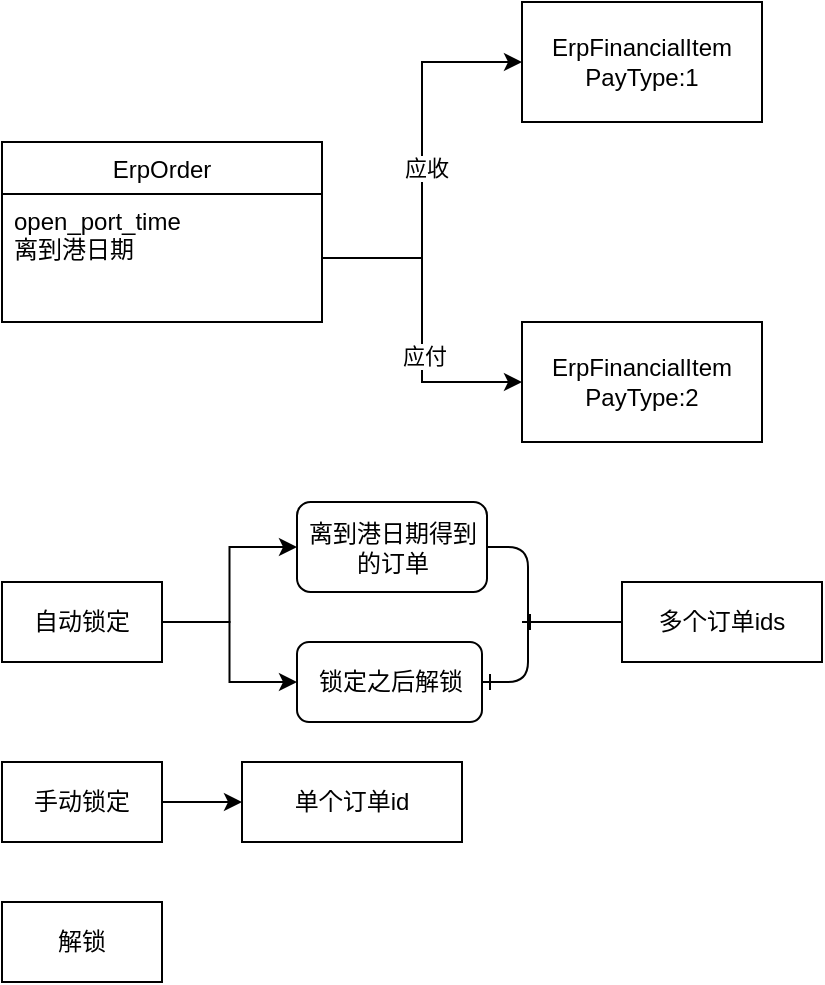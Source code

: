 <mxfile version="13.6.0" type="github">
  <diagram id="C5RBs43oDa-KdzZeNtuy" name="Page-1">
    <mxGraphModel dx="718" dy="471" grid="1" gridSize="10" guides="1" tooltips="1" connect="1" arrows="1" fold="1" page="1" pageScale="1" pageWidth="827" pageHeight="1169" math="0" shadow="0">
      <root>
        <mxCell id="WIyWlLk6GJQsqaUBKTNV-0" />
        <mxCell id="WIyWlLk6GJQsqaUBKTNV-1" parent="WIyWlLk6GJQsqaUBKTNV-0" />
        <mxCell id="zkfFHV4jXpPFQw0GAbJ--6" value="ErpOrder" style="swimlane;fontStyle=0;align=center;verticalAlign=top;childLayout=stackLayout;horizontal=1;startSize=26;horizontalStack=0;resizeParent=1;resizeLast=0;collapsible=1;marginBottom=0;rounded=0;shadow=0;strokeWidth=1;" parent="WIyWlLk6GJQsqaUBKTNV-1" vertex="1">
          <mxGeometry x="120" y="360" width="160" height="90" as="geometry">
            <mxRectangle x="120" y="360" width="160" height="26" as="alternateBounds" />
          </mxGeometry>
        </mxCell>
        <mxCell id="JmDaQrRB5udeSFVOYitA-1" value="ErpFinancialItem&lt;br&gt;PayType:1" style="rounded=0;whiteSpace=wrap;html=1;" parent="WIyWlLk6GJQsqaUBKTNV-1" vertex="1">
          <mxGeometry x="380" y="290" width="120" height="60" as="geometry" />
        </mxCell>
        <mxCell id="JmDaQrRB5udeSFVOYitA-2" value="ErpFinancialItem&lt;br&gt;PayType:2" style="rounded=0;whiteSpace=wrap;html=1;" parent="WIyWlLk6GJQsqaUBKTNV-1" vertex="1">
          <mxGeometry x="380" y="450" width="120" height="60" as="geometry" />
        </mxCell>
        <mxCell id="JmDaQrRB5udeSFVOYitA-3" style="edgeStyle=orthogonalEdgeStyle;rounded=0;orthogonalLoop=1;jettySize=auto;html=1;exitX=1;exitY=0.5;exitDx=0;exitDy=0;entryX=0;entryY=0.5;entryDx=0;entryDy=0;" parent="WIyWlLk6GJQsqaUBKTNV-1" source="zkfFHV4jXpPFQw0GAbJ--7" target="JmDaQrRB5udeSFVOYitA-1" edge="1">
          <mxGeometry relative="1" as="geometry" />
        </mxCell>
        <mxCell id="JmDaQrRB5udeSFVOYitA-5" value="应收" style="edgeLabel;html=1;align=center;verticalAlign=middle;resizable=0;points=[];" parent="JmDaQrRB5udeSFVOYitA-3" vertex="1" connectable="0">
          <mxGeometry x="-0.037" y="-2" relative="1" as="geometry">
            <mxPoint as="offset" />
          </mxGeometry>
        </mxCell>
        <mxCell id="JmDaQrRB5udeSFVOYitA-4" style="edgeStyle=orthogonalEdgeStyle;rounded=0;orthogonalLoop=1;jettySize=auto;html=1;exitX=1;exitY=0.5;exitDx=0;exitDy=0;entryX=0;entryY=0.5;entryDx=0;entryDy=0;" parent="WIyWlLk6GJQsqaUBKTNV-1" source="zkfFHV4jXpPFQw0GAbJ--7" target="JmDaQrRB5udeSFVOYitA-2" edge="1">
          <mxGeometry relative="1" as="geometry" />
        </mxCell>
        <mxCell id="JmDaQrRB5udeSFVOYitA-6" value="应付" style="edgeLabel;html=1;align=center;verticalAlign=middle;resizable=0;points=[];" parent="JmDaQrRB5udeSFVOYitA-4" vertex="1" connectable="0">
          <mxGeometry x="0.225" y="1" relative="1" as="geometry">
            <mxPoint as="offset" />
          </mxGeometry>
        </mxCell>
        <mxCell id="zkfFHV4jXpPFQw0GAbJ--7" value="open_port_time&#xa;离到港日期" style="text;align=left;verticalAlign=top;spacingLeft=4;spacingRight=4;overflow=hidden;rotatable=0;points=[[0,0.5],[1,0.5]];portConstraint=eastwest;" parent="WIyWlLk6GJQsqaUBKTNV-1" vertex="1">
          <mxGeometry x="120" y="386" width="160" height="64" as="geometry" />
        </mxCell>
        <mxCell id="JmDaQrRB5udeSFVOYitA-15" value="" style="edgeStyle=orthogonalEdgeStyle;rounded=0;orthogonalLoop=1;jettySize=auto;html=1;" parent="WIyWlLk6GJQsqaUBKTNV-1" source="JmDaQrRB5udeSFVOYitA-7" target="JmDaQrRB5udeSFVOYitA-14" edge="1">
          <mxGeometry relative="1" as="geometry" />
        </mxCell>
        <mxCell id="JmDaQrRB5udeSFVOYitA-16" style="edgeStyle=orthogonalEdgeStyle;rounded=0;orthogonalLoop=1;jettySize=auto;html=1;exitX=1;exitY=0.5;exitDx=0;exitDy=0;entryX=0;entryY=0.5;entryDx=0;entryDy=0;" parent="WIyWlLk6GJQsqaUBKTNV-1" source="JmDaQrRB5udeSFVOYitA-7" target="JmDaQrRB5udeSFVOYitA-13" edge="1">
          <mxGeometry relative="1" as="geometry" />
        </mxCell>
        <mxCell id="JmDaQrRB5udeSFVOYitA-7" value="自动锁定" style="rounded=0;whiteSpace=wrap;html=1;" parent="WIyWlLk6GJQsqaUBKTNV-1" vertex="1">
          <mxGeometry x="120" y="580" width="80" height="40" as="geometry" />
        </mxCell>
        <mxCell id="JmDaQrRB5udeSFVOYitA-12" style="edgeStyle=orthogonalEdgeStyle;rounded=0;orthogonalLoop=1;jettySize=auto;html=1;exitX=1;exitY=0.5;exitDx=0;exitDy=0;entryX=0;entryY=0.5;entryDx=0;entryDy=0;" parent="WIyWlLk6GJQsqaUBKTNV-1" source="JmDaQrRB5udeSFVOYitA-8" target="JmDaQrRB5udeSFVOYitA-9" edge="1">
          <mxGeometry relative="1" as="geometry" />
        </mxCell>
        <mxCell id="JmDaQrRB5udeSFVOYitA-8" value="手动锁定" style="rounded=0;whiteSpace=wrap;html=1;" parent="WIyWlLk6GJQsqaUBKTNV-1" vertex="1">
          <mxGeometry x="120" y="670" width="80" height="40" as="geometry" />
        </mxCell>
        <mxCell id="JmDaQrRB5udeSFVOYitA-9" value="单个订单id" style="rounded=0;whiteSpace=wrap;html=1;" parent="WIyWlLk6GJQsqaUBKTNV-1" vertex="1">
          <mxGeometry x="240" y="670" width="110" height="40" as="geometry" />
        </mxCell>
        <mxCell id="JmDaQrRB5udeSFVOYitA-19" style="edgeStyle=orthogonalEdgeStyle;rounded=1;orthogonalLoop=1;jettySize=auto;html=1;exitX=0;exitY=0.5;exitDx=0;exitDy=0;endArrow=ERone;endFill=0;" parent="WIyWlLk6GJQsqaUBKTNV-1" source="JmDaQrRB5udeSFVOYitA-10" edge="1">
          <mxGeometry relative="1" as="geometry">
            <mxPoint x="380" y="600" as="targetPoint" />
          </mxGeometry>
        </mxCell>
        <mxCell id="JmDaQrRB5udeSFVOYitA-10" value="多个订单ids" style="rounded=0;whiteSpace=wrap;html=1;" parent="WIyWlLk6GJQsqaUBKTNV-1" vertex="1">
          <mxGeometry x="430" y="580" width="100" height="40" as="geometry" />
        </mxCell>
        <mxCell id="JmDaQrRB5udeSFVOYitA-17" style="edgeStyle=orthogonalEdgeStyle;rounded=1;orthogonalLoop=1;jettySize=auto;html=1;exitX=1;exitY=0.5;exitDx=0;exitDy=0;entryX=1;entryY=0.5;entryDx=0;entryDy=0;endArrow=ERone;endFill=0;" parent="WIyWlLk6GJQsqaUBKTNV-1" source="JmDaQrRB5udeSFVOYitA-13" target="JmDaQrRB5udeSFVOYitA-14" edge="1">
          <mxGeometry relative="1" as="geometry">
            <Array as="points">
              <mxPoint x="383" y="563" />
              <mxPoint x="383" y="630" />
            </Array>
          </mxGeometry>
        </mxCell>
        <mxCell id="JmDaQrRB5udeSFVOYitA-13" value="离到港日期得到的订单" style="rounded=1;whiteSpace=wrap;html=1;" parent="WIyWlLk6GJQsqaUBKTNV-1" vertex="1">
          <mxGeometry x="267.5" y="540" width="95" height="45" as="geometry" />
        </mxCell>
        <mxCell id="JmDaQrRB5udeSFVOYitA-14" value="锁定之后解锁" style="rounded=1;whiteSpace=wrap;html=1;" parent="WIyWlLk6GJQsqaUBKTNV-1" vertex="1">
          <mxGeometry x="267.5" y="610" width="92.5" height="40" as="geometry" />
        </mxCell>
        <mxCell id="JmDaQrRB5udeSFVOYitA-20" value="解锁" style="rounded=0;whiteSpace=wrap;html=1;" parent="WIyWlLk6GJQsqaUBKTNV-1" vertex="1">
          <mxGeometry x="120" y="740" width="80" height="40" as="geometry" />
        </mxCell>
      </root>
    </mxGraphModel>
  </diagram>
</mxfile>

